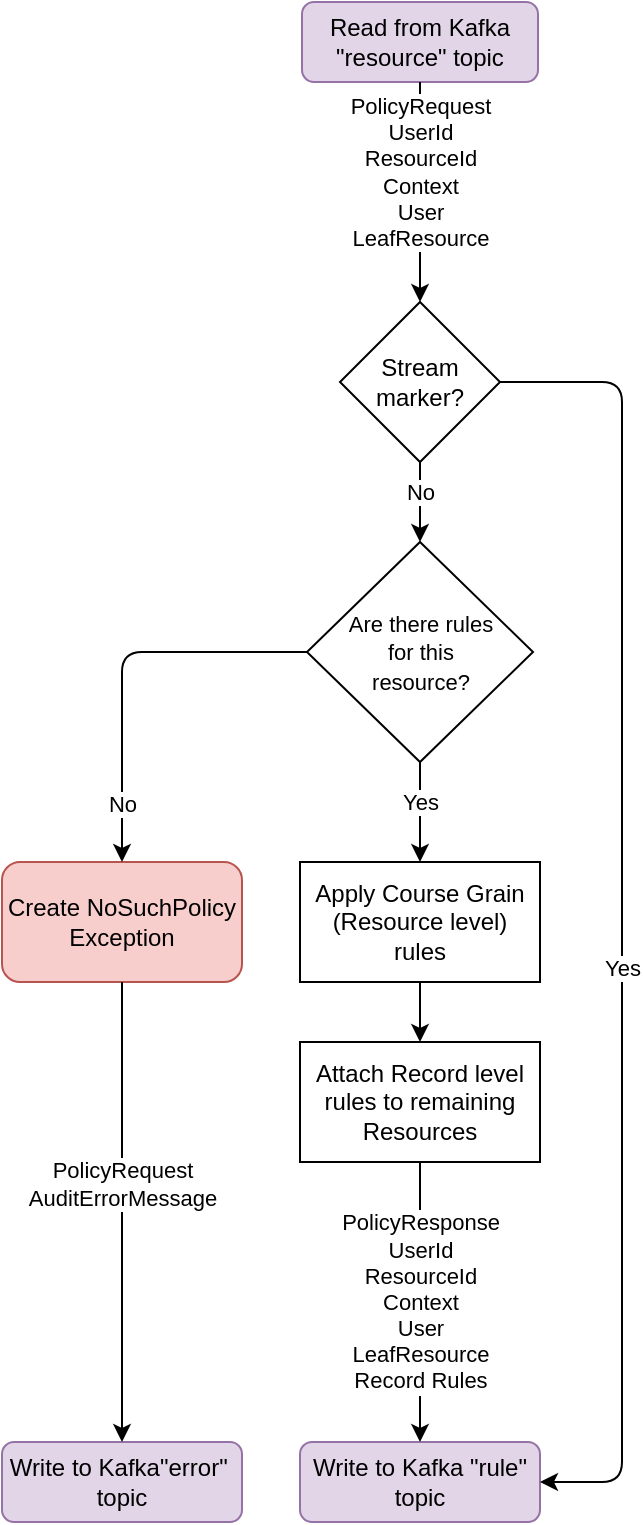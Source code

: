 <mxfile version="14.9.1" type="device"><diagram id="_RBoc6auL62qBpiJwBiw" name="Page-1"><mxGraphModel dx="1426" dy="737" grid="1" gridSize="10" guides="1" tooltips="1" connect="1" arrows="1" fold="1" page="1" pageScale="1" pageWidth="827" pageHeight="1169" math="0" shadow="0"><root><mxCell id="0"/><mxCell id="1" parent="0"/><mxCell id="uno6gjMz67oOJnJ67OMT-1" value="Read from Kafka &quot;resource&quot; topic" style="rounded=1;whiteSpace=wrap;html=1;fillColor=#e1d5e7;strokeColor=#9673a6;" parent="1" vertex="1"><mxGeometry x="360" y="60" width="118" height="40" as="geometry"/></mxCell><mxCell id="uno6gjMz67oOJnJ67OMT-2" value="Write to Kafka &quot;rule&quot; topic" style="rounded=1;whiteSpace=wrap;html=1;fillColor=#e1d5e7;strokeColor=#9673a6;" parent="1" vertex="1"><mxGeometry x="359" y="780" width="120" height="40" as="geometry"/></mxCell><mxCell id="uno6gjMz67oOJnJ67OMT-10" style="edgeStyle=orthogonalEdgeStyle;rounded=0;orthogonalLoop=1;jettySize=auto;html=1;exitX=0.5;exitY=1;exitDx=0;exitDy=0;" parent="1" source="uno6gjMz67oOJnJ67OMT-3" target="uno6gjMz67oOJnJ67OMT-11" edge="1"><mxGeometry relative="1" as="geometry"><mxPoint x="415" y="505" as="targetPoint"/></mxGeometry></mxCell><mxCell id="Sd5VhGqqKenQaVcKgAK--8" value="Yes" style="edgeLabel;html=1;align=center;verticalAlign=middle;resizable=0;points=[];" parent="uno6gjMz67oOJnJ67OMT-10" vertex="1" connectable="0"><mxGeometry x="-0.04" y="-1" relative="1" as="geometry"><mxPoint x="1" y="-4" as="offset"/></mxGeometry></mxCell><mxCell id="uno6gjMz67oOJnJ67OMT-3" value="&lt;font style=&quot;font-size: 11px&quot;&gt;Are there rules &lt;br&gt;for this &lt;br&gt;resource?&lt;/font&gt;" style="rhombus;whiteSpace=wrap;html=1;" parent="1" vertex="1"><mxGeometry x="362.5" y="330" width="113" height="110" as="geometry"/></mxCell><mxCell id="uno6gjMz67oOJnJ67OMT-6" value="Write to Kafka&quot;error&quot;&amp;nbsp;&lt;br&gt;topic" style="rounded=1;whiteSpace=wrap;html=1;fillColor=#e1d5e7;strokeColor=#9673a6;" parent="1" vertex="1"><mxGeometry x="210" y="780" width="120" height="40" as="geometry"/></mxCell><mxCell id="uno6gjMz67oOJnJ67OMT-13" style="edgeStyle=orthogonalEdgeStyle;rounded=0;orthogonalLoop=1;jettySize=auto;html=1;exitX=0.5;exitY=1;exitDx=0;exitDy=0;" parent="1" source="uno6gjMz67oOJnJ67OMT-11" target="uno6gjMz67oOJnJ67OMT-14" edge="1"><mxGeometry relative="1" as="geometry"><mxPoint x="415" y="620" as="targetPoint"/></mxGeometry></mxCell><mxCell id="uno6gjMz67oOJnJ67OMT-11" value="Apply Course Grain (Resource level)&lt;br&gt;rules" style="rounded=0;whiteSpace=wrap;html=1;" parent="1" vertex="1"><mxGeometry x="359" y="490" width="120" height="60" as="geometry"/></mxCell><mxCell id="uno6gjMz67oOJnJ67OMT-15" value="PolicyResponse&lt;br&gt;UserId&lt;br&gt;ResourceId&lt;br&gt;Context&lt;br&gt;User&lt;br&gt;LeafResource&lt;br&gt;Record Rules" style="edgeStyle=orthogonalEdgeStyle;rounded=0;orthogonalLoop=1;jettySize=auto;html=1;exitX=0.5;exitY=1;exitDx=0;exitDy=0;" parent="1" source="uno6gjMz67oOJnJ67OMT-14" target="uno6gjMz67oOJnJ67OMT-2" edge="1"><mxGeometry relative="1" as="geometry"/></mxCell><mxCell id="uno6gjMz67oOJnJ67OMT-14" value="Attach Record level rules to remaining Resources" style="rounded=0;whiteSpace=wrap;html=1;" parent="1" vertex="1"><mxGeometry x="359" y="580" width="120" height="60" as="geometry"/></mxCell><mxCell id="Sd5VhGqqKenQaVcKgAK--1" value="Stream marker?" style="rhombus;whiteSpace=wrap;html=1;" parent="1" vertex="1"><mxGeometry x="379" y="210" width="80" height="80" as="geometry"/></mxCell><mxCell id="Sd5VhGqqKenQaVcKgAK--2" value="" style="endArrow=classic;html=1;entryX=0.5;entryY=0;entryDx=0;entryDy=0;exitX=0.5;exitY=1;exitDx=0;exitDy=0;" parent="1" source="Sd5VhGqqKenQaVcKgAK--1" target="uno6gjMz67oOJnJ67OMT-3" edge="1"><mxGeometry width="50" height="50" relative="1" as="geometry"><mxPoint x="390" y="420" as="sourcePoint"/><mxPoint x="440" y="370" as="targetPoint"/></mxGeometry></mxCell><mxCell id="Sd5VhGqqKenQaVcKgAK--3" value="No" style="edgeLabel;html=1;align=center;verticalAlign=middle;resizable=0;points=[];" parent="Sd5VhGqqKenQaVcKgAK--2" vertex="1" connectable="0"><mxGeometry x="-0.133" y="-1" relative="1" as="geometry"><mxPoint x="1" y="-3" as="offset"/></mxGeometry></mxCell><mxCell id="Sd5VhGqqKenQaVcKgAK--4" value="" style="endArrow=classic;html=1;exitX=1;exitY=0.5;exitDx=0;exitDy=0;entryX=1;entryY=0.5;entryDx=0;entryDy=0;" parent="1" source="Sd5VhGqqKenQaVcKgAK--1" target="uno6gjMz67oOJnJ67OMT-2" edge="1"><mxGeometry width="50" height="50" relative="1" as="geometry"><mxPoint x="530" y="270" as="sourcePoint"/><mxPoint x="680" y="410" as="targetPoint"/><Array as="points"><mxPoint x="520" y="250"/><mxPoint x="520" y="800"/></Array></mxGeometry></mxCell><mxCell id="Sd5VhGqqKenQaVcKgAK--5" value="Yes" style="edgeLabel;html=1;align=center;verticalAlign=middle;resizable=0;points=[];" parent="Sd5VhGqqKenQaVcKgAK--4" vertex="1" connectable="0"><mxGeometry x="0.084" relative="1" as="geometry"><mxPoint as="offset"/></mxGeometry></mxCell><mxCell id="Sd5VhGqqKenQaVcKgAK--6" value="" style="endArrow=classic;html=1;exitX=0.5;exitY=1;exitDx=0;exitDy=0;entryX=0.5;entryY=0;entryDx=0;entryDy=0;" parent="1" source="uno6gjMz67oOJnJ67OMT-1" target="Sd5VhGqqKenQaVcKgAK--1" edge="1"><mxGeometry width="50" height="50" relative="1" as="geometry"><mxPoint x="390" y="480" as="sourcePoint"/><mxPoint x="440" y="430" as="targetPoint"/></mxGeometry></mxCell><mxCell id="Sd5VhGqqKenQaVcKgAK--7" value="PolicyRequest&lt;br&gt;UserId&lt;br&gt;ResourceId&lt;br&gt;Context&lt;br&gt;User&lt;br&gt;LeafResource" style="edgeLabel;html=1;align=center;verticalAlign=middle;resizable=0;points=[];" parent="Sd5VhGqqKenQaVcKgAK--6" vertex="1" connectable="0"><mxGeometry x="-0.183" relative="1" as="geometry"><mxPoint as="offset"/></mxGeometry></mxCell><mxCell id="Sd5VhGqqKenQaVcKgAK--9" value="Create NoSuchPolicy&lt;br&gt;Exception" style="rounded=1;whiteSpace=wrap;html=1;fillColor=#f8cecc;strokeColor=#b85450;" parent="1" vertex="1"><mxGeometry x="210" y="490" width="120" height="60" as="geometry"/></mxCell><mxCell id="Sd5VhGqqKenQaVcKgAK--10" value="" style="endArrow=classic;html=1;entryX=0.5;entryY=0;entryDx=0;entryDy=0;exitX=0.5;exitY=1;exitDx=0;exitDy=0;" parent="1" source="Sd5VhGqqKenQaVcKgAK--9" target="uno6gjMz67oOJnJ67OMT-6" edge="1"><mxGeometry width="50" height="50" relative="1" as="geometry"><mxPoint x="480" y="590" as="sourcePoint"/><mxPoint x="530" y="540" as="targetPoint"/></mxGeometry></mxCell><mxCell id="Sd5VhGqqKenQaVcKgAK--11" value="PolicyRequest&lt;br&gt;AuditErrorMessage" style="edgeLabel;html=1;align=center;verticalAlign=middle;resizable=0;points=[];" parent="Sd5VhGqqKenQaVcKgAK--10" vertex="1" connectable="0"><mxGeometry x="-0.128" relative="1" as="geometry"><mxPoint as="offset"/></mxGeometry></mxCell><mxCell id="Sd5VhGqqKenQaVcKgAK--12" value="" style="endArrow=classic;html=1;exitX=0;exitY=0.5;exitDx=0;exitDy=0;entryX=0.5;entryY=0;entryDx=0;entryDy=0;" parent="1" source="uno6gjMz67oOJnJ67OMT-3" target="Sd5VhGqqKenQaVcKgAK--9" edge="1"><mxGeometry width="50" height="50" relative="1" as="geometry"><mxPoint x="390" y="580" as="sourcePoint"/><mxPoint x="440" y="530" as="targetPoint"/><Array as="points"><mxPoint x="270" y="385"/></Array></mxGeometry></mxCell><mxCell id="Sd5VhGqqKenQaVcKgAK--13" value="No" style="edgeLabel;html=1;align=center;verticalAlign=middle;resizable=0;points=[];" parent="Sd5VhGqqKenQaVcKgAK--12" vertex="1" connectable="0"><mxGeometry x="0.457" y="1" relative="1" as="geometry"><mxPoint x="-1" y="24" as="offset"/></mxGeometry></mxCell></root></mxGraphModel></diagram></mxfile>